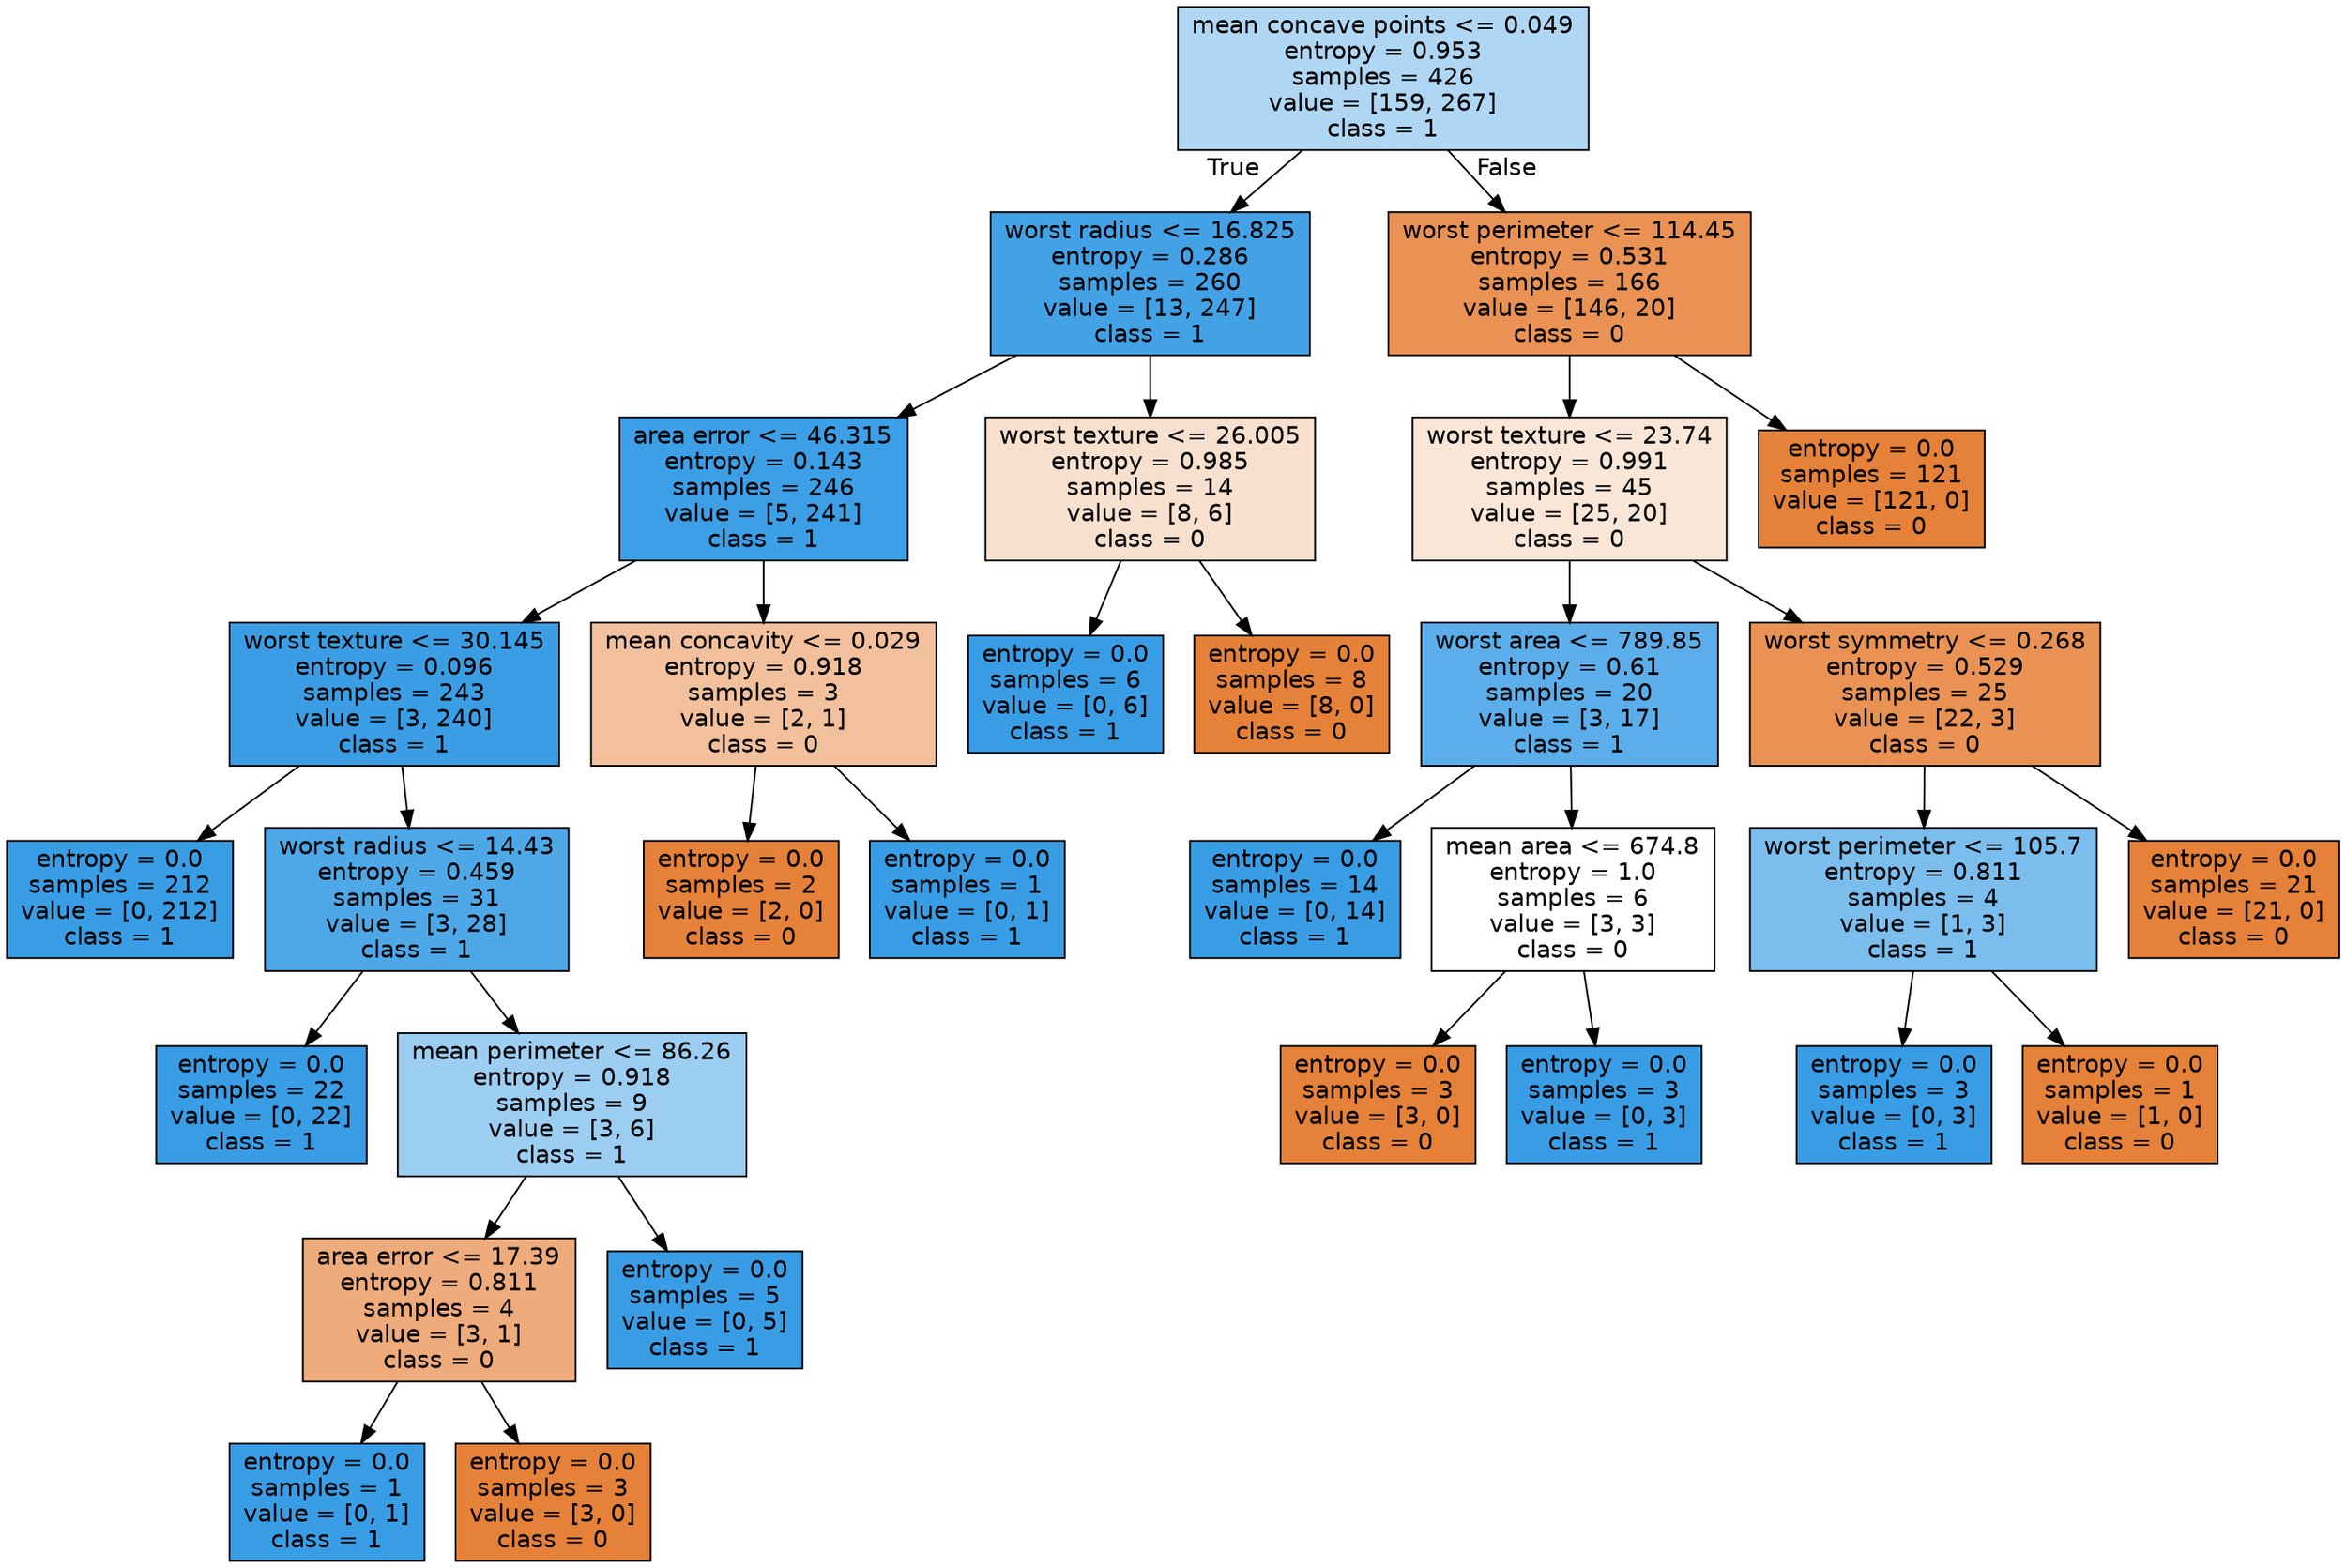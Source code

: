 digraph Tree {
node [shape=box, style="filled", color="black", fontname="helvetica"] ;
edge [fontname="helvetica"] ;
0 [label="mean concave points <= 0.049\nentropy = 0.953\nsamples = 426\nvalue = [159, 267]\nclass = 1", fillcolor="#afd7f4"] ;
1 [label="worst radius <= 16.825\nentropy = 0.286\nsamples = 260\nvalue = [13, 247]\nclass = 1", fillcolor="#43a2e6"] ;
0 -> 1 [labeldistance=2.5, labelangle=45, headlabel="True"] ;
2 [label="area error <= 46.315\nentropy = 0.143\nsamples = 246\nvalue = [5, 241]\nclass = 1", fillcolor="#3d9fe6"] ;
1 -> 2 ;
3 [label="worst texture <= 30.145\nentropy = 0.096\nsamples = 243\nvalue = [3, 240]\nclass = 1", fillcolor="#3b9ee5"] ;
2 -> 3 ;
4 [label="entropy = 0.0\nsamples = 212\nvalue = [0, 212]\nclass = 1", fillcolor="#399de5"] ;
3 -> 4 ;
5 [label="worst radius <= 14.43\nentropy = 0.459\nsamples = 31\nvalue = [3, 28]\nclass = 1", fillcolor="#4ea8e8"] ;
3 -> 5 ;
6 [label="entropy = 0.0\nsamples = 22\nvalue = [0, 22]\nclass = 1", fillcolor="#399de5"] ;
5 -> 6 ;
7 [label="mean perimeter <= 86.26\nentropy = 0.918\nsamples = 9\nvalue = [3, 6]\nclass = 1", fillcolor="#9ccef2"] ;
5 -> 7 ;
8 [label="area error <= 17.39\nentropy = 0.811\nsamples = 4\nvalue = [3, 1]\nclass = 0", fillcolor="#eeab7b"] ;
7 -> 8 ;
9 [label="entropy = 0.0\nsamples = 1\nvalue = [0, 1]\nclass = 1", fillcolor="#399de5"] ;
8 -> 9 ;
10 [label="entropy = 0.0\nsamples = 3\nvalue = [3, 0]\nclass = 0", fillcolor="#e58139"] ;
8 -> 10 ;
11 [label="entropy = 0.0\nsamples = 5\nvalue = [0, 5]\nclass = 1", fillcolor="#399de5"] ;
7 -> 11 ;
12 [label="mean concavity <= 0.029\nentropy = 0.918\nsamples = 3\nvalue = [2, 1]\nclass = 0", fillcolor="#f2c09c"] ;
2 -> 12 ;
13 [label="entropy = 0.0\nsamples = 2\nvalue = [2, 0]\nclass = 0", fillcolor="#e58139"] ;
12 -> 13 ;
14 [label="entropy = 0.0\nsamples = 1\nvalue = [0, 1]\nclass = 1", fillcolor="#399de5"] ;
12 -> 14 ;
15 [label="worst texture <= 26.005\nentropy = 0.985\nsamples = 14\nvalue = [8, 6]\nclass = 0", fillcolor="#f8e0ce"] ;
1 -> 15 ;
16 [label="entropy = 0.0\nsamples = 6\nvalue = [0, 6]\nclass = 1", fillcolor="#399de5"] ;
15 -> 16 ;
17 [label="entropy = 0.0\nsamples = 8\nvalue = [8, 0]\nclass = 0", fillcolor="#e58139"] ;
15 -> 17 ;
18 [label="worst perimeter <= 114.45\nentropy = 0.531\nsamples = 166\nvalue = [146, 20]\nclass = 0", fillcolor="#e99254"] ;
0 -> 18 [labeldistance=2.5, labelangle=-45, headlabel="False"] ;
19 [label="worst texture <= 23.74\nentropy = 0.991\nsamples = 45\nvalue = [25, 20]\nclass = 0", fillcolor="#fae6d7"] ;
18 -> 19 ;
20 [label="worst area <= 789.85\nentropy = 0.61\nsamples = 20\nvalue = [3, 17]\nclass = 1", fillcolor="#5caeea"] ;
19 -> 20 ;
21 [label="entropy = 0.0\nsamples = 14\nvalue = [0, 14]\nclass = 1", fillcolor="#399de5"] ;
20 -> 21 ;
22 [label="mean area <= 674.8\nentropy = 1.0\nsamples = 6\nvalue = [3, 3]\nclass = 0", fillcolor="#ffffff"] ;
20 -> 22 ;
23 [label="entropy = 0.0\nsamples = 3\nvalue = [3, 0]\nclass = 0", fillcolor="#e58139"] ;
22 -> 23 ;
24 [label="entropy = 0.0\nsamples = 3\nvalue = [0, 3]\nclass = 1", fillcolor="#399de5"] ;
22 -> 24 ;
25 [label="worst symmetry <= 0.268\nentropy = 0.529\nsamples = 25\nvalue = [22, 3]\nclass = 0", fillcolor="#e99254"] ;
19 -> 25 ;
26 [label="worst perimeter <= 105.7\nentropy = 0.811\nsamples = 4\nvalue = [1, 3]\nclass = 1", fillcolor="#7bbeee"] ;
25 -> 26 ;
27 [label="entropy = 0.0\nsamples = 3\nvalue = [0, 3]\nclass = 1", fillcolor="#399de5"] ;
26 -> 27 ;
28 [label="entropy = 0.0\nsamples = 1\nvalue = [1, 0]\nclass = 0", fillcolor="#e58139"] ;
26 -> 28 ;
29 [label="entropy = 0.0\nsamples = 21\nvalue = [21, 0]\nclass = 0", fillcolor="#e58139"] ;
25 -> 29 ;
30 [label="entropy = 0.0\nsamples = 121\nvalue = [121, 0]\nclass = 0", fillcolor="#e58139"] ;
18 -> 30 ;
}